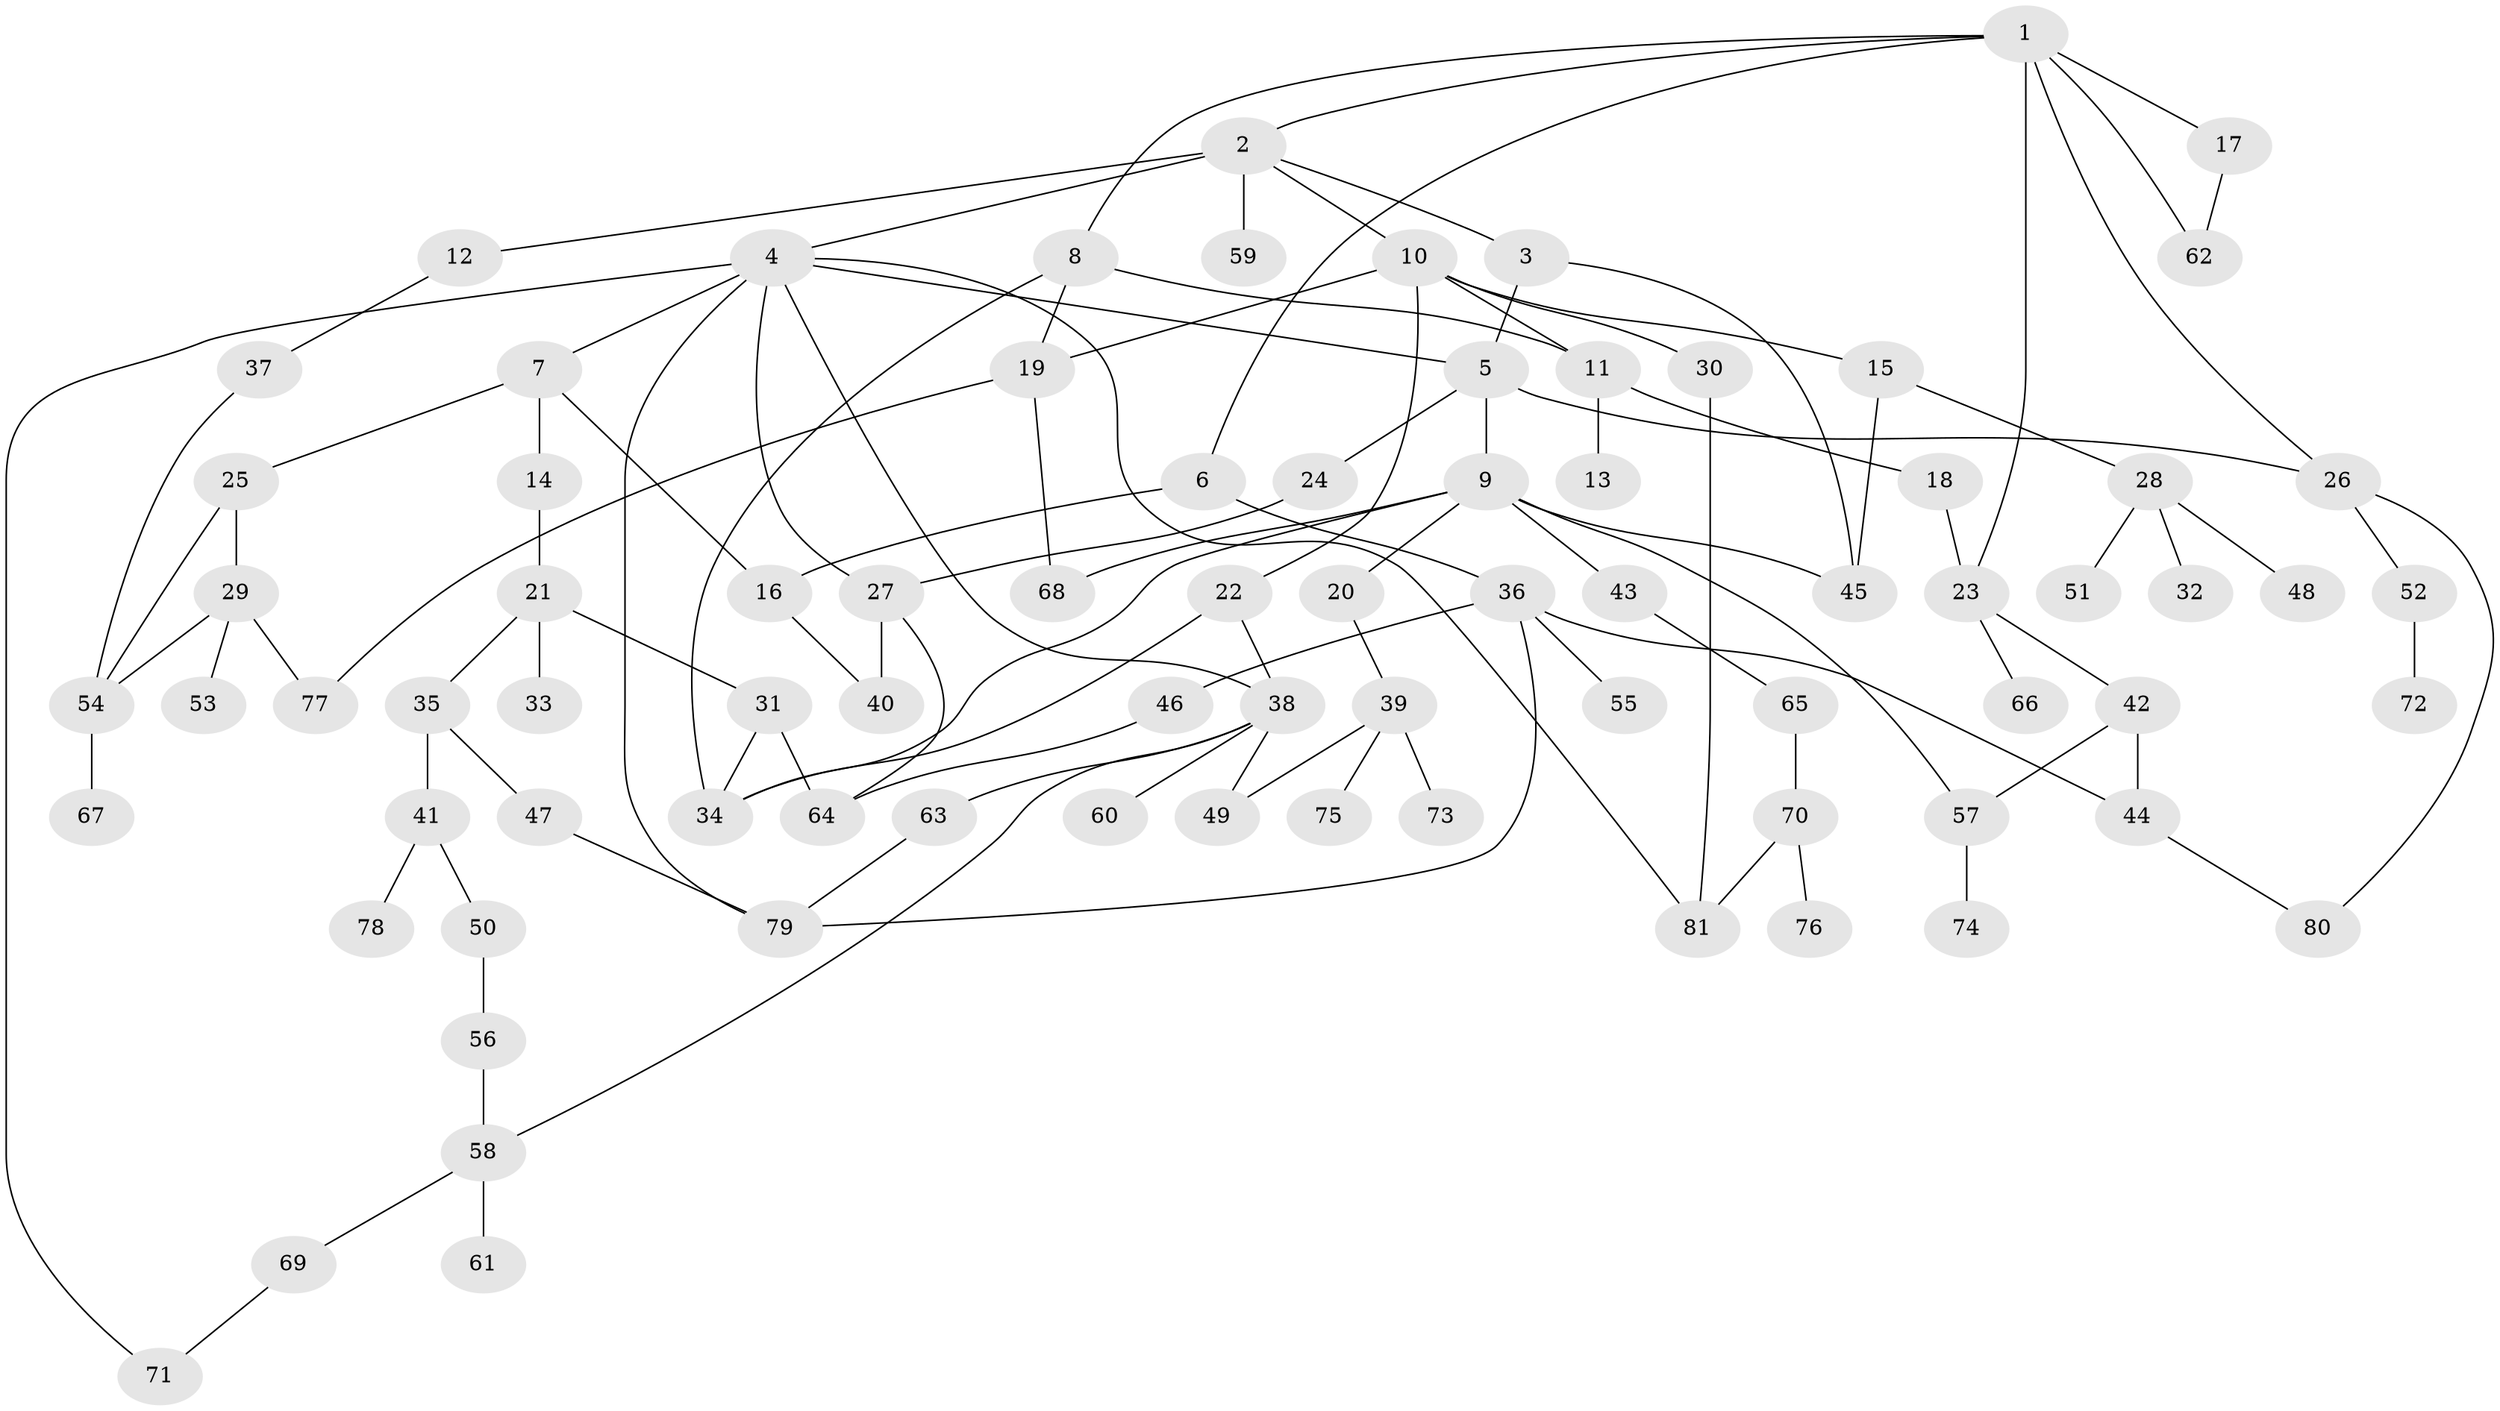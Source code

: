 // coarse degree distribution, {8: 0.018867924528301886, 6: 0.05660377358490566, 4: 0.18867924528301888, 10: 0.018867924528301886, 5: 0.07547169811320754, 3: 0.11320754716981132, 7: 0.03773584905660377, 1: 0.2641509433962264, 2: 0.22641509433962265}
// Generated by graph-tools (version 1.1) at 2025/51/02/27/25 19:51:38]
// undirected, 81 vertices, 112 edges
graph export_dot {
graph [start="1"]
  node [color=gray90,style=filled];
  1;
  2;
  3;
  4;
  5;
  6;
  7;
  8;
  9;
  10;
  11;
  12;
  13;
  14;
  15;
  16;
  17;
  18;
  19;
  20;
  21;
  22;
  23;
  24;
  25;
  26;
  27;
  28;
  29;
  30;
  31;
  32;
  33;
  34;
  35;
  36;
  37;
  38;
  39;
  40;
  41;
  42;
  43;
  44;
  45;
  46;
  47;
  48;
  49;
  50;
  51;
  52;
  53;
  54;
  55;
  56;
  57;
  58;
  59;
  60;
  61;
  62;
  63;
  64;
  65;
  66;
  67;
  68;
  69;
  70;
  71;
  72;
  73;
  74;
  75;
  76;
  77;
  78;
  79;
  80;
  81;
  1 -- 2;
  1 -- 6;
  1 -- 8;
  1 -- 17;
  1 -- 26;
  1 -- 62;
  1 -- 23;
  2 -- 3;
  2 -- 4;
  2 -- 10;
  2 -- 12;
  2 -- 59;
  3 -- 45;
  3 -- 5;
  4 -- 5;
  4 -- 7;
  4 -- 27;
  4 -- 38;
  4 -- 81;
  4 -- 79;
  4 -- 71;
  5 -- 9;
  5 -- 24;
  5 -- 26;
  6 -- 16;
  6 -- 36;
  7 -- 14;
  7 -- 25;
  7 -- 16;
  8 -- 19;
  8 -- 11;
  8 -- 34;
  9 -- 20;
  9 -- 43;
  9 -- 45;
  9 -- 57;
  9 -- 68;
  9 -- 34;
  10 -- 11;
  10 -- 15;
  10 -- 22;
  10 -- 30;
  10 -- 19;
  11 -- 13;
  11 -- 18;
  12 -- 37;
  14 -- 21;
  15 -- 28;
  15 -- 45;
  16 -- 40;
  17 -- 62;
  18 -- 23;
  19 -- 68;
  19 -- 77;
  20 -- 39;
  21 -- 31;
  21 -- 33;
  21 -- 35;
  22 -- 38;
  22 -- 34;
  23 -- 42;
  23 -- 66;
  24 -- 27;
  25 -- 29;
  25 -- 54;
  26 -- 52;
  26 -- 80;
  27 -- 40;
  27 -- 64;
  28 -- 32;
  28 -- 48;
  28 -- 51;
  29 -- 53;
  29 -- 77;
  29 -- 54;
  30 -- 81;
  31 -- 34;
  31 -- 64;
  35 -- 41;
  35 -- 47;
  36 -- 46;
  36 -- 55;
  36 -- 79;
  36 -- 44;
  37 -- 54;
  38 -- 58;
  38 -- 60;
  38 -- 63;
  38 -- 49;
  39 -- 49;
  39 -- 73;
  39 -- 75;
  41 -- 50;
  41 -- 78;
  42 -- 44;
  42 -- 57;
  43 -- 65;
  44 -- 80;
  46 -- 64;
  47 -- 79;
  50 -- 56;
  52 -- 72;
  54 -- 67;
  56 -- 58;
  57 -- 74;
  58 -- 61;
  58 -- 69;
  63 -- 79;
  65 -- 70;
  69 -- 71;
  70 -- 76;
  70 -- 81;
}

